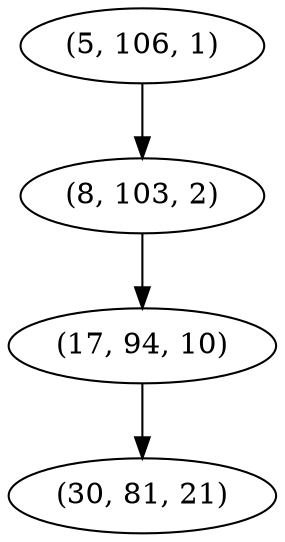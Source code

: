 digraph tree {
    "(5, 106, 1)";
    "(8, 103, 2)";
    "(17, 94, 10)";
    "(30, 81, 21)";
    "(5, 106, 1)" -> "(8, 103, 2)";
    "(8, 103, 2)" -> "(17, 94, 10)";
    "(17, 94, 10)" -> "(30, 81, 21)";
}
